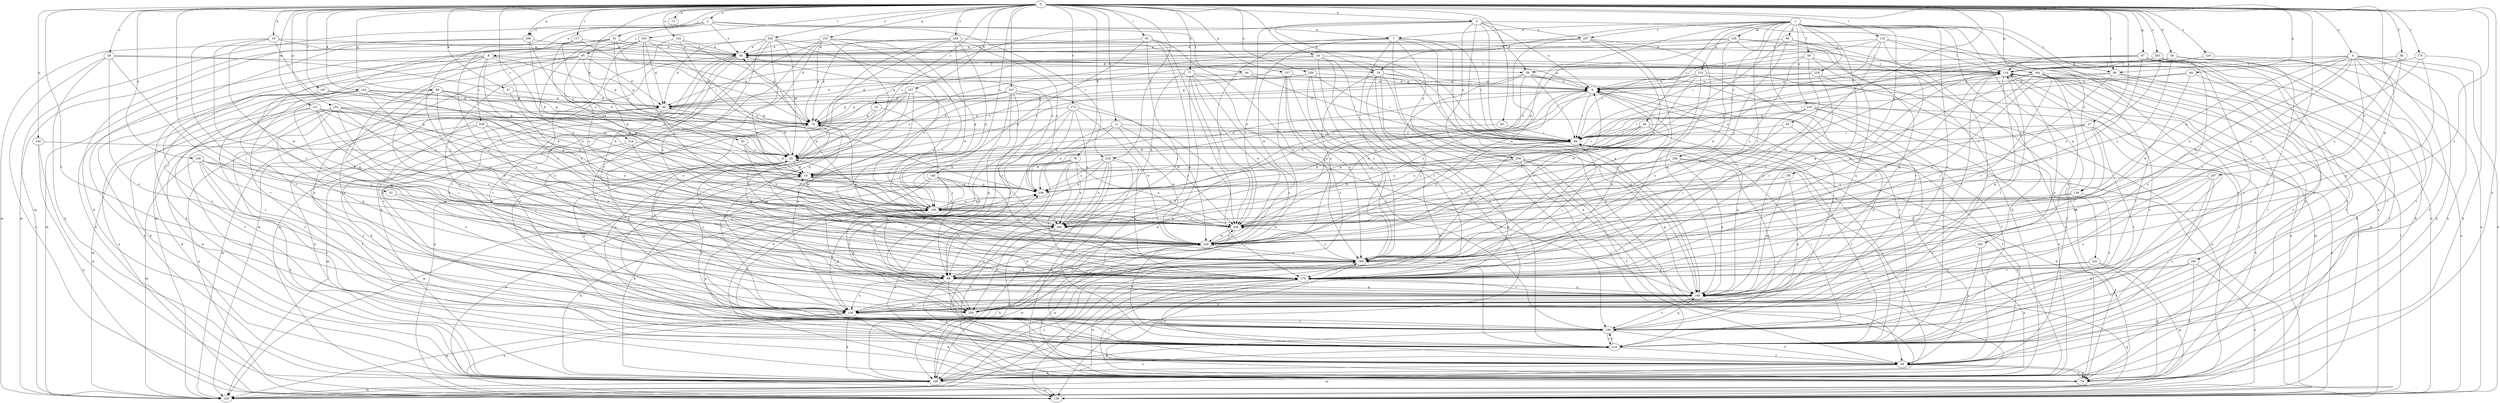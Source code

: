 strict digraph  {
0;
1;
2;
4;
5;
7;
8;
9;
10;
11;
18;
19;
23;
24;
26;
27;
28;
29;
34;
36;
39;
40;
43;
47;
50;
52;
56;
58;
59;
64;
67;
69;
70;
72;
77;
78;
79;
81;
83;
88;
89;
91;
93;
94;
95;
99;
102;
107;
109;
117;
118;
119;
121;
126;
129;
130;
133;
136;
138;
139;
140;
142;
146;
150;
153;
154;
157;
159;
160;
164;
169;
173;
175;
179;
187;
189;
193;
197;
199;
200;
203;
206;
207;
208;
209;
210;
214;
218;
219;
220;
228;
229;
233;
235;
240;
245;
249;
250;
256;
257;
258;
259;
0 -> 2  [label=a];
0 -> 4  [label=a];
0 -> 5  [label=a];
0 -> 10  [label=b];
0 -> 11  [label=b];
0 -> 23  [label=c];
0 -> 24  [label=c];
0 -> 26  [label=c];
0 -> 27  [label=c];
0 -> 34  [label=d];
0 -> 43  [label=e];
0 -> 47  [label=e];
0 -> 52  [label=f];
0 -> 56  [label=f];
0 -> 64  [label=g];
0 -> 67  [label=g];
0 -> 69  [label=g];
0 -> 72  [label=h];
0 -> 77  [label=h];
0 -> 78  [label=h];
0 -> 79  [label=h];
0 -> 81  [label=i];
0 -> 83  [label=i];
0 -> 88  [label=i];
0 -> 91  [label=j];
0 -> 93  [label=j];
0 -> 102  [label=k];
0 -> 107  [label=k];
0 -> 117  [label=l];
0 -> 118  [label=l];
0 -> 121  [label=m];
0 -> 130  [label=n];
0 -> 140  [label=o];
0 -> 142  [label=o];
0 -> 146  [label=o];
0 -> 150  [label=o];
0 -> 153  [label=p];
0 -> 154  [label=p];
0 -> 157  [label=p];
0 -> 160  [label=q];
0 -> 164  [label=q];
0 -> 173  [label=r];
0 -> 175  [label=r];
0 -> 179  [label=r];
0 -> 187  [label=s];
0 -> 193  [label=t];
0 -> 197  [label=t];
0 -> 199  [label=t];
0 -> 200  [label=u];
0 -> 203  [label=u];
0 -> 206  [label=u];
0 -> 210  [label=v];
0 -> 214  [label=v];
0 -> 218  [label=v];
0 -> 245  [label=y];
0 -> 249  [label=y];
1 -> 7  [label=a];
1 -> 18  [label=b];
1 -> 28  [label=c];
1 -> 36  [label=d];
1 -> 58  [label=f];
1 -> 79  [label=h];
1 -> 88  [label=i];
1 -> 126  [label=m];
1 -> 133  [label=n];
1 -> 136  [label=n];
1 -> 138  [label=n];
1 -> 150  [label=o];
1 -> 159  [label=p];
1 -> 169  [label=q];
1 -> 189  [label=s];
1 -> 199  [label=t];
1 -> 220  [label=w];
1 -> 228  [label=w];
1 -> 233  [label=x];
1 -> 235  [label=x];
1 -> 256  [label=z];
1 -> 257  [label=z];
2 -> 7  [label=a];
2 -> 8  [label=a];
2 -> 50  [label=e];
2 -> 94  [label=j];
2 -> 95  [label=j];
2 -> 99  [label=j];
2 -> 129  [label=m];
2 -> 206  [label=u];
2 -> 218  [label=v];
4 -> 39  [label=d];
4 -> 59  [label=f];
4 -> 79  [label=h];
4 -> 88  [label=i];
4 -> 109  [label=k];
4 -> 138  [label=n];
4 -> 139  [label=n];
4 -> 179  [label=r];
4 -> 207  [label=u];
4 -> 219  [label=v];
4 -> 229  [label=w];
4 -> 240  [label=x];
5 -> 9  [label=a];
5 -> 18  [label=b];
5 -> 29  [label=c];
5 -> 39  [label=d];
5 -> 89  [label=i];
5 -> 139  [label=n];
5 -> 169  [label=q];
5 -> 208  [label=u];
5 -> 250  [label=y];
5 -> 257  [label=z];
7 -> 50  [label=e];
7 -> 59  [label=f];
7 -> 89  [label=i];
7 -> 109  [label=k];
7 -> 169  [label=q];
7 -> 189  [label=s];
7 -> 208  [label=u];
7 -> 229  [label=w];
7 -> 250  [label=y];
8 -> 9  [label=a];
8 -> 39  [label=d];
8 -> 70  [label=g];
8 -> 129  [label=m];
8 -> 139  [label=n];
8 -> 159  [label=p];
8 -> 219  [label=v];
8 -> 229  [label=w];
8 -> 258  [label=z];
8 -> 259  [label=z];
9 -> 40  [label=d];
9 -> 59  [label=f];
9 -> 89  [label=i];
9 -> 119  [label=l];
9 -> 189  [label=s];
9 -> 250  [label=y];
10 -> 18  [label=b];
10 -> 50  [label=e];
10 -> 99  [label=j];
10 -> 159  [label=p];
10 -> 179  [label=r];
10 -> 229  [label=w];
11 -> 89  [label=i];
11 -> 150  [label=o];
11 -> 199  [label=t];
11 -> 229  [label=w];
11 -> 250  [label=y];
18 -> 9  [label=a];
18 -> 89  [label=i];
18 -> 109  [label=k];
18 -> 129  [label=m];
18 -> 169  [label=q];
18 -> 199  [label=t];
18 -> 229  [label=w];
19 -> 9  [label=a];
19 -> 179  [label=r];
19 -> 209  [label=u];
23 -> 29  [label=c];
23 -> 70  [label=g];
23 -> 99  [label=j];
23 -> 219  [label=v];
24 -> 19  [label=b];
24 -> 70  [label=g];
24 -> 119  [label=l];
24 -> 139  [label=n];
24 -> 189  [label=s];
24 -> 219  [label=v];
26 -> 29  [label=c];
26 -> 109  [label=k];
26 -> 119  [label=l];
26 -> 139  [label=n];
26 -> 150  [label=o];
26 -> 189  [label=s];
27 -> 29  [label=c];
27 -> 79  [label=h];
27 -> 89  [label=i];
27 -> 179  [label=r];
27 -> 199  [label=t];
27 -> 250  [label=y];
28 -> 19  [label=b];
28 -> 29  [label=c];
28 -> 59  [label=f];
28 -> 89  [label=i];
28 -> 159  [label=p];
28 -> 169  [label=q];
29 -> 19  [label=b];
29 -> 40  [label=d];
29 -> 150  [label=o];
29 -> 219  [label=v];
29 -> 229  [label=w];
34 -> 19  [label=b];
34 -> 89  [label=i];
34 -> 119  [label=l];
34 -> 139  [label=n];
34 -> 250  [label=y];
34 -> 259  [label=z];
36 -> 50  [label=e];
36 -> 169  [label=q];
36 -> 240  [label=x];
36 -> 250  [label=y];
36 -> 259  [label=z];
39 -> 9  [label=a];
39 -> 29  [label=c];
39 -> 59  [label=f];
39 -> 79  [label=h];
39 -> 89  [label=i];
39 -> 99  [label=j];
39 -> 240  [label=x];
40 -> 70  [label=g];
40 -> 109  [label=k];
40 -> 129  [label=m];
40 -> 259  [label=z];
43 -> 19  [label=b];
43 -> 29  [label=c];
43 -> 240  [label=x];
47 -> 40  [label=d];
47 -> 250  [label=y];
50 -> 119  [label=l];
50 -> 129  [label=m];
50 -> 139  [label=n];
50 -> 179  [label=r];
50 -> 199  [label=t];
50 -> 219  [label=v];
52 -> 99  [label=j];
52 -> 159  [label=p];
56 -> 119  [label=l];
56 -> 179  [label=r];
56 -> 240  [label=x];
58 -> 89  [label=i];
58 -> 119  [label=l];
58 -> 169  [label=q];
58 -> 179  [label=r];
58 -> 250  [label=y];
59 -> 40  [label=d];
59 -> 79  [label=h];
59 -> 89  [label=i];
59 -> 109  [label=k];
59 -> 129  [label=m];
64 -> 9  [label=a];
64 -> 59  [label=f];
64 -> 89  [label=i];
64 -> 229  [label=w];
67 -> 59  [label=f];
67 -> 70  [label=g];
67 -> 109  [label=k];
67 -> 119  [label=l];
67 -> 150  [label=o];
67 -> 189  [label=s];
67 -> 199  [label=t];
67 -> 209  [label=u];
67 -> 219  [label=v];
69 -> 19  [label=b];
69 -> 29  [label=c];
69 -> 40  [label=d];
69 -> 99  [label=j];
69 -> 109  [label=k];
69 -> 179  [label=r];
69 -> 199  [label=t];
69 -> 209  [label=u];
70 -> 89  [label=i];
70 -> 129  [label=m];
70 -> 229  [label=w];
77 -> 9  [label=a];
77 -> 40  [label=d];
77 -> 109  [label=k];
77 -> 169  [label=q];
77 -> 229  [label=w];
77 -> 240  [label=x];
77 -> 250  [label=y];
77 -> 259  [label=z];
78 -> 19  [label=b];
78 -> 59  [label=f];
78 -> 99  [label=j];
78 -> 129  [label=m];
78 -> 179  [label=r];
78 -> 240  [label=x];
78 -> 250  [label=y];
79 -> 59  [label=f];
79 -> 179  [label=r];
79 -> 189  [label=s];
79 -> 209  [label=u];
79 -> 229  [label=w];
81 -> 50  [label=e];
81 -> 59  [label=f];
81 -> 99  [label=j];
81 -> 159  [label=p];
81 -> 179  [label=r];
81 -> 189  [label=s];
83 -> 89  [label=i];
83 -> 209  [label=u];
88 -> 9  [label=a];
88 -> 79  [label=h];
88 -> 99  [label=j];
88 -> 189  [label=s];
88 -> 219  [label=v];
89 -> 29  [label=c];
89 -> 79  [label=h];
89 -> 99  [label=j];
89 -> 189  [label=s];
89 -> 219  [label=v];
89 -> 250  [label=y];
91 -> 29  [label=c];
91 -> 50  [label=e];
91 -> 70  [label=g];
91 -> 129  [label=m];
91 -> 189  [label=s];
91 -> 240  [label=x];
93 -> 89  [label=i];
93 -> 169  [label=q];
93 -> 250  [label=y];
94 -> 9  [label=a];
94 -> 89  [label=i];
94 -> 150  [label=o];
95 -> 40  [label=d];
95 -> 70  [label=g];
95 -> 109  [label=k];
95 -> 119  [label=l];
95 -> 199  [label=t];
95 -> 240  [label=x];
95 -> 259  [label=z];
99 -> 29  [label=c];
99 -> 59  [label=f];
99 -> 150  [label=o];
99 -> 169  [label=q];
99 -> 189  [label=s];
99 -> 199  [label=t];
99 -> 209  [label=u];
99 -> 229  [label=w];
102 -> 40  [label=d];
102 -> 59  [label=f];
102 -> 70  [label=g];
102 -> 99  [label=j];
102 -> 139  [label=n];
102 -> 159  [label=p];
102 -> 179  [label=r];
107 -> 40  [label=d];
107 -> 70  [label=g];
107 -> 139  [label=n];
107 -> 150  [label=o];
107 -> 159  [label=p];
107 -> 219  [label=v];
109 -> 119  [label=l];
109 -> 129  [label=m];
109 -> 139  [label=n];
109 -> 219  [label=v];
109 -> 229  [label=w];
117 -> 19  [label=b];
117 -> 50  [label=e];
117 -> 70  [label=g];
117 -> 209  [label=u];
117 -> 219  [label=v];
118 -> 9  [label=a];
118 -> 50  [label=e];
118 -> 89  [label=i];
118 -> 99  [label=j];
118 -> 119  [label=l];
118 -> 189  [label=s];
118 -> 219  [label=v];
119 -> 9  [label=a];
119 -> 129  [label=m];
119 -> 139  [label=n];
119 -> 150  [label=o];
119 -> 169  [label=q];
119 -> 219  [label=v];
121 -> 19  [label=b];
121 -> 70  [label=g];
121 -> 109  [label=k];
121 -> 129  [label=m];
121 -> 179  [label=r];
121 -> 189  [label=s];
121 -> 209  [label=u];
121 -> 250  [label=y];
126 -> 40  [label=d];
126 -> 50  [label=e];
126 -> 79  [label=h];
126 -> 109  [label=k];
126 -> 139  [label=n];
126 -> 209  [label=u];
126 -> 229  [label=w];
129 -> 9  [label=a];
129 -> 119  [label=l];
129 -> 189  [label=s];
130 -> 19  [label=b];
130 -> 79  [label=h];
130 -> 129  [label=m];
130 -> 219  [label=v];
130 -> 229  [label=w];
130 -> 240  [label=x];
130 -> 259  [label=z];
133 -> 9  [label=a];
133 -> 139  [label=n];
133 -> 189  [label=s];
133 -> 209  [label=u];
133 -> 219  [label=v];
133 -> 229  [label=w];
136 -> 150  [label=o];
136 -> 169  [label=q];
136 -> 209  [label=u];
138 -> 159  [label=p];
138 -> 179  [label=r];
138 -> 259  [label=z];
139 -> 89  [label=i];
139 -> 119  [label=l];
139 -> 169  [label=q];
140 -> 29  [label=c];
140 -> 109  [label=k];
140 -> 139  [label=n];
142 -> 50  [label=e];
142 -> 70  [label=g];
142 -> 89  [label=i];
142 -> 159  [label=p];
146 -> 59  [label=f];
146 -> 109  [label=k];
146 -> 139  [label=n];
146 -> 189  [label=s];
146 -> 209  [label=u];
146 -> 259  [label=z];
150 -> 70  [label=g];
150 -> 79  [label=h];
150 -> 109  [label=k];
150 -> 119  [label=l];
150 -> 129  [label=m];
150 -> 139  [label=n];
150 -> 189  [label=s];
150 -> 199  [label=t];
153 -> 50  [label=e];
153 -> 70  [label=g];
153 -> 89  [label=i];
153 -> 109  [label=k];
153 -> 150  [label=o];
153 -> 159  [label=p];
153 -> 169  [label=q];
153 -> 189  [label=s];
153 -> 199  [label=t];
154 -> 19  [label=b];
154 -> 70  [label=g];
154 -> 79  [label=h];
154 -> 109  [label=k];
154 -> 169  [label=q];
154 -> 179  [label=r];
154 -> 219  [label=v];
154 -> 229  [label=w];
154 -> 250  [label=y];
157 -> 9  [label=a];
157 -> 109  [label=k];
157 -> 189  [label=s];
157 -> 199  [label=t];
157 -> 259  [label=z];
159 -> 29  [label=c];
159 -> 50  [label=e];
159 -> 109  [label=k];
159 -> 209  [label=u];
159 -> 240  [label=x];
159 -> 250  [label=y];
160 -> 79  [label=h];
160 -> 139  [label=n];
160 -> 169  [label=q];
160 -> 179  [label=r];
160 -> 199  [label=t];
164 -> 9  [label=a];
164 -> 169  [label=q];
164 -> 179  [label=r];
164 -> 189  [label=s];
164 -> 199  [label=t];
164 -> 219  [label=v];
164 -> 229  [label=w];
169 -> 29  [label=c];
169 -> 119  [label=l];
169 -> 150  [label=o];
169 -> 159  [label=p];
169 -> 179  [label=r];
169 -> 199  [label=t];
169 -> 259  [label=z];
173 -> 70  [label=g];
173 -> 79  [label=h];
173 -> 99  [label=j];
173 -> 209  [label=u];
173 -> 229  [label=w];
173 -> 240  [label=x];
173 -> 250  [label=y];
175 -> 79  [label=h];
175 -> 119  [label=l];
175 -> 169  [label=q];
175 -> 240  [label=x];
179 -> 9  [label=a];
179 -> 59  [label=f];
179 -> 70  [label=g];
179 -> 79  [label=h];
179 -> 119  [label=l];
179 -> 139  [label=n];
179 -> 169  [label=q];
187 -> 19  [label=b];
187 -> 40  [label=d];
187 -> 99  [label=j];
187 -> 109  [label=k];
189 -> 19  [label=b];
189 -> 99  [label=j];
189 -> 109  [label=k];
189 -> 119  [label=l];
189 -> 179  [label=r];
189 -> 250  [label=y];
193 -> 40  [label=d];
193 -> 50  [label=e];
193 -> 169  [label=q];
193 -> 179  [label=r];
193 -> 209  [label=u];
193 -> 219  [label=v];
193 -> 250  [label=y];
197 -> 29  [label=c];
197 -> 40  [label=d];
197 -> 70  [label=g];
197 -> 99  [label=j];
197 -> 169  [label=q];
197 -> 189  [label=s];
197 -> 229  [label=w];
197 -> 259  [label=z];
199 -> 19  [label=b];
199 -> 59  [label=f];
199 -> 89  [label=i];
199 -> 109  [label=k];
199 -> 169  [label=q];
199 -> 219  [label=v];
200 -> 9  [label=a];
200 -> 29  [label=c];
200 -> 40  [label=d];
200 -> 89  [label=i];
200 -> 179  [label=r];
200 -> 189  [label=s];
203 -> 89  [label=i];
203 -> 109  [label=k];
203 -> 119  [label=l];
203 -> 199  [label=t];
203 -> 250  [label=y];
206 -> 19  [label=b];
206 -> 29  [label=c];
206 -> 50  [label=e];
206 -> 109  [label=k];
206 -> 129  [label=m];
207 -> 150  [label=o];
207 -> 199  [label=t];
207 -> 209  [label=u];
207 -> 219  [label=v];
207 -> 229  [label=w];
208 -> 19  [label=b];
208 -> 59  [label=f];
208 -> 109  [label=k];
208 -> 169  [label=q];
208 -> 209  [label=u];
208 -> 219  [label=v];
209 -> 159  [label=p];
210 -> 119  [label=l];
210 -> 219  [label=v];
214 -> 29  [label=c];
214 -> 150  [label=o];
214 -> 250  [label=y];
218 -> 19  [label=b];
218 -> 79  [label=h];
218 -> 109  [label=k];
218 -> 159  [label=p];
218 -> 179  [label=r];
218 -> 209  [label=u];
218 -> 219  [label=v];
218 -> 240  [label=x];
219 -> 59  [label=f];
219 -> 89  [label=i];
219 -> 119  [label=l];
219 -> 159  [label=p];
219 -> 189  [label=s];
219 -> 199  [label=t];
220 -> 79  [label=h];
220 -> 129  [label=m];
220 -> 179  [label=r];
220 -> 259  [label=z];
228 -> 9  [label=a];
228 -> 59  [label=f];
228 -> 70  [label=g];
228 -> 179  [label=r];
229 -> 9  [label=a];
229 -> 70  [label=g];
229 -> 109  [label=k];
229 -> 189  [label=s];
229 -> 250  [label=y];
233 -> 70  [label=g];
233 -> 89  [label=i];
233 -> 99  [label=j];
233 -> 109  [label=k];
233 -> 139  [label=n];
233 -> 219  [label=v];
235 -> 109  [label=k];
235 -> 189  [label=s];
235 -> 219  [label=v];
240 -> 9  [label=a];
240 -> 79  [label=h];
240 -> 219  [label=v];
240 -> 259  [label=z];
245 -> 29  [label=c];
245 -> 40  [label=d];
245 -> 50  [label=e];
245 -> 89  [label=i];
245 -> 129  [label=m];
245 -> 189  [label=s];
245 -> 209  [label=u];
245 -> 240  [label=x];
245 -> 259  [label=z];
249 -> 50  [label=e];
249 -> 59  [label=f];
249 -> 70  [label=g];
249 -> 119  [label=l];
249 -> 150  [label=o];
249 -> 159  [label=p];
249 -> 209  [label=u];
249 -> 229  [label=w];
250 -> 9  [label=a];
250 -> 19  [label=b];
250 -> 50  [label=e];
250 -> 119  [label=l];
250 -> 159  [label=p];
250 -> 219  [label=v];
250 -> 229  [label=w];
256 -> 19  [label=b];
256 -> 109  [label=k];
256 -> 169  [label=q];
256 -> 209  [label=u];
256 -> 219  [label=v];
256 -> 250  [label=y];
257 -> 29  [label=c];
257 -> 50  [label=e];
257 -> 99  [label=j];
257 -> 169  [label=q];
257 -> 189  [label=s];
257 -> 229  [label=w];
258 -> 59  [label=f];
258 -> 89  [label=i];
258 -> 139  [label=n];
258 -> 179  [label=r];
258 -> 250  [label=y];
259 -> 9  [label=a];
259 -> 159  [label=p];
}
